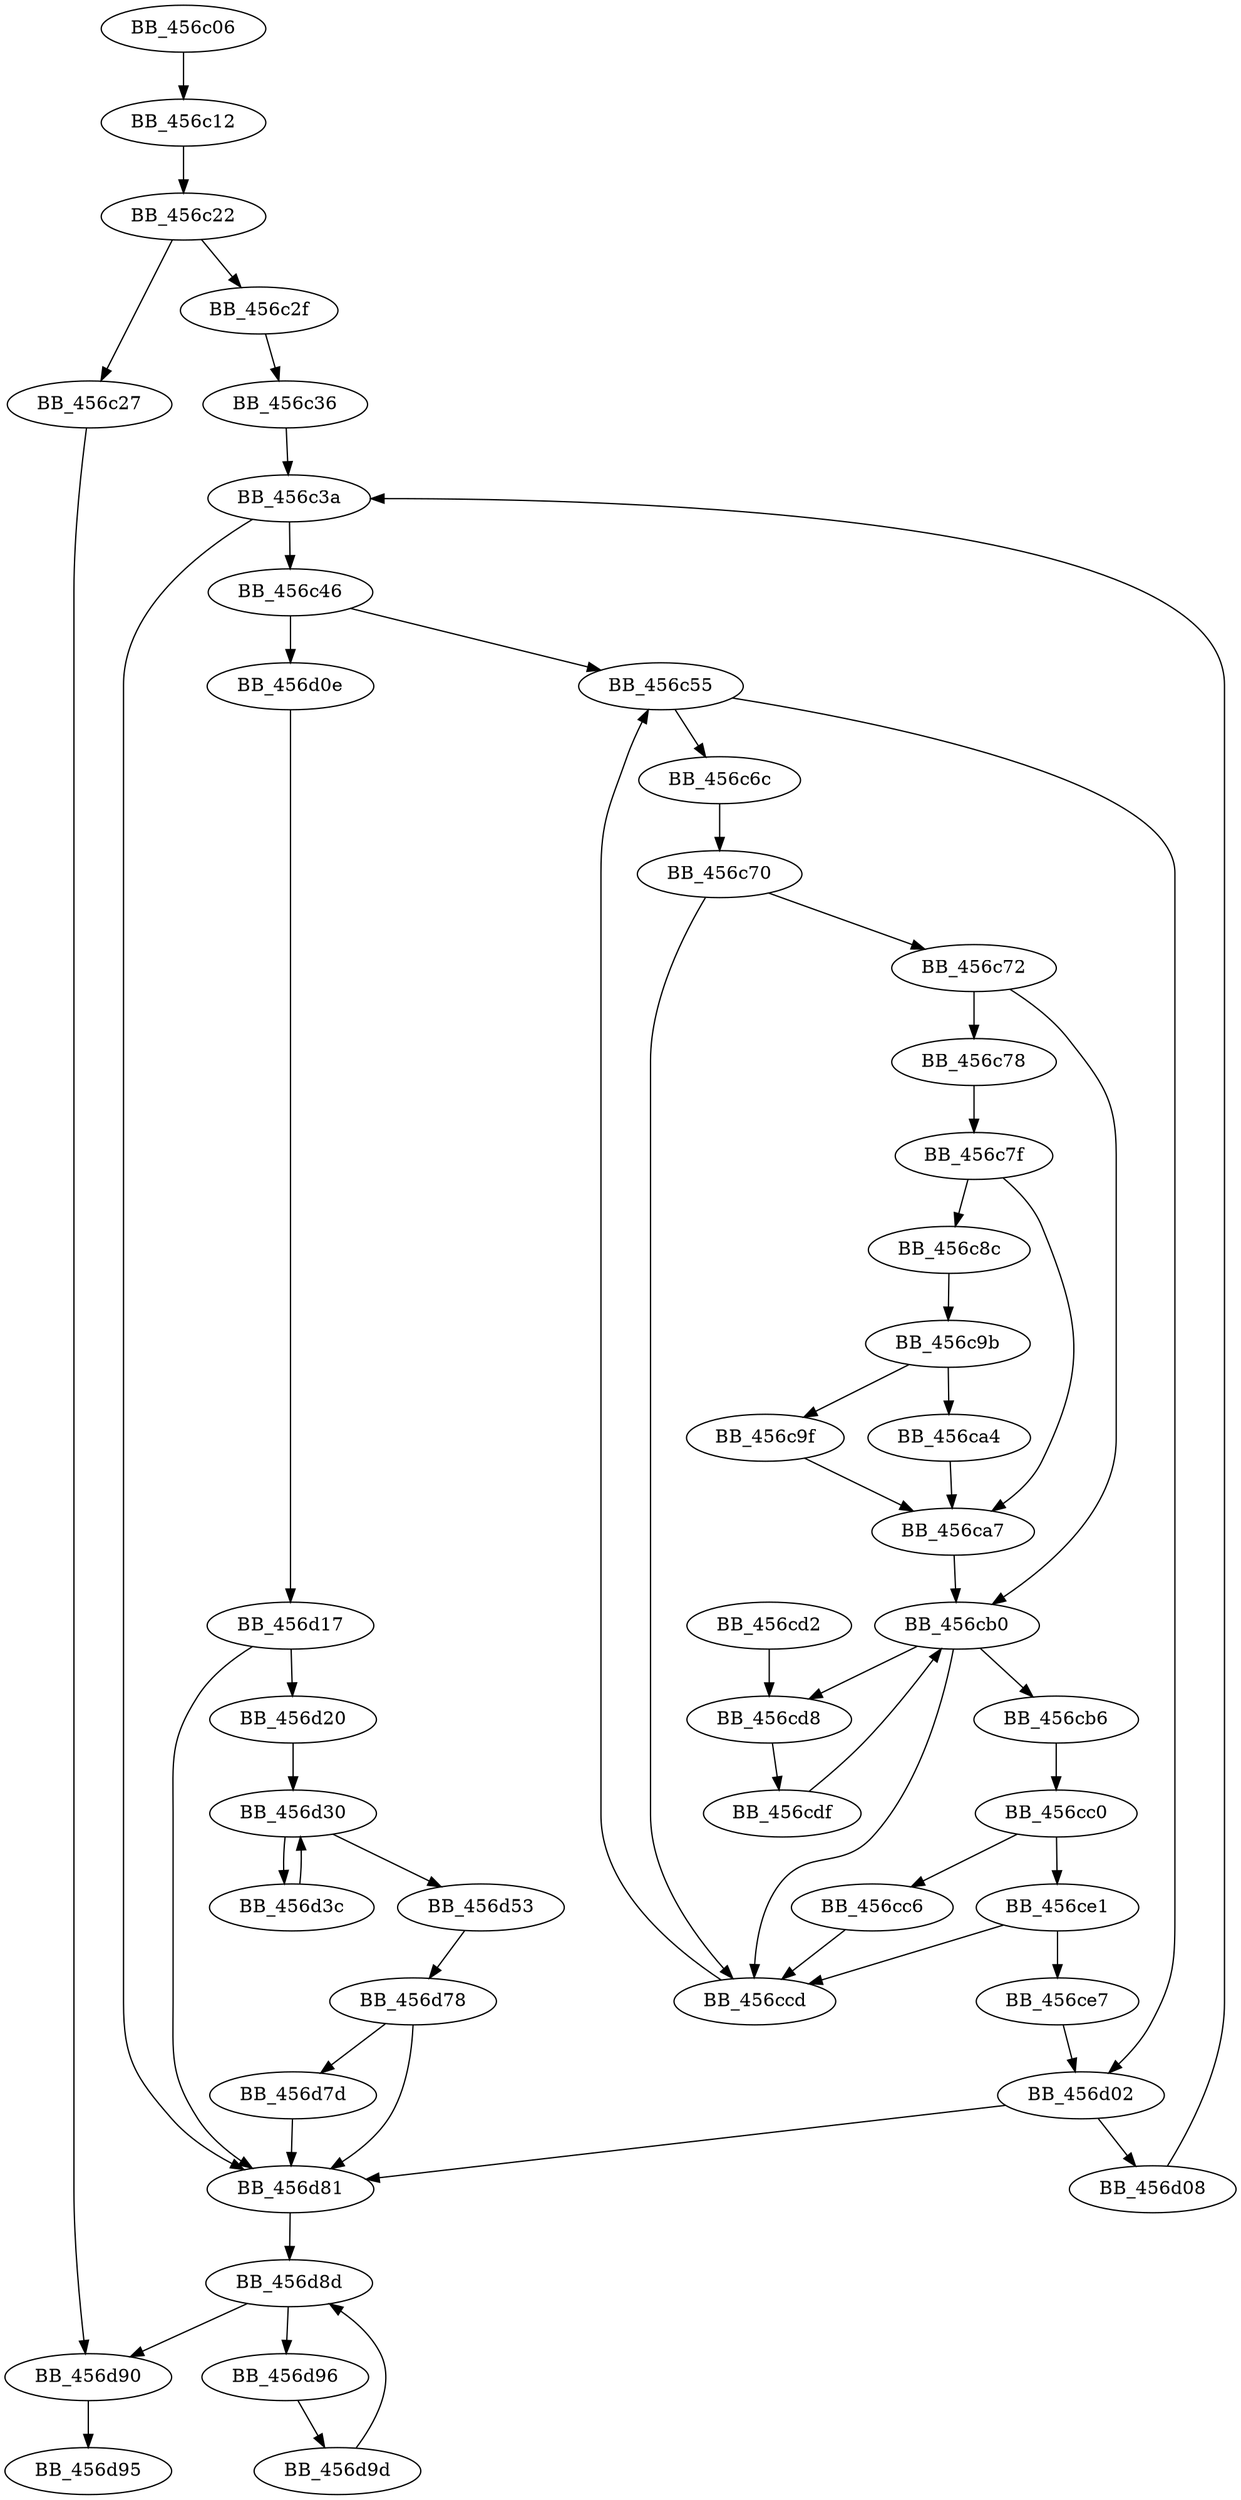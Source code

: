 DiGraph sub_456C06{
BB_456c06->BB_456c12
BB_456c12->BB_456c22
BB_456c22->BB_456c27
BB_456c22->BB_456c2f
BB_456c27->BB_456d90
BB_456c2f->BB_456c36
BB_456c36->BB_456c3a
BB_456c3a->BB_456c46
BB_456c3a->BB_456d81
BB_456c46->BB_456c55
BB_456c46->BB_456d0e
BB_456c55->BB_456c6c
BB_456c55->BB_456d02
BB_456c6c->BB_456c70
BB_456c70->BB_456c72
BB_456c70->BB_456ccd
BB_456c72->BB_456c78
BB_456c72->BB_456cb0
BB_456c78->BB_456c7f
BB_456c7f->BB_456c8c
BB_456c7f->BB_456ca7
BB_456c8c->BB_456c9b
BB_456c9b->BB_456c9f
BB_456c9b->BB_456ca4
BB_456c9f->BB_456ca7
BB_456ca4->BB_456ca7
BB_456ca7->BB_456cb0
BB_456cb0->BB_456cb6
BB_456cb0->BB_456ccd
BB_456cb0->BB_456cd8
BB_456cb6->BB_456cc0
BB_456cc0->BB_456cc6
BB_456cc0->BB_456ce1
BB_456cc6->BB_456ccd
BB_456ccd->BB_456c55
BB_456cd2->BB_456cd8
BB_456cd8->BB_456cdf
BB_456cdf->BB_456cb0
BB_456ce1->BB_456ccd
BB_456ce1->BB_456ce7
BB_456ce7->BB_456d02
BB_456d02->BB_456d08
BB_456d02->BB_456d81
BB_456d08->BB_456c3a
BB_456d0e->BB_456d17
BB_456d17->BB_456d20
BB_456d17->BB_456d81
BB_456d20->BB_456d30
BB_456d30->BB_456d3c
BB_456d30->BB_456d53
BB_456d3c->BB_456d30
BB_456d53->BB_456d78
BB_456d78->BB_456d7d
BB_456d78->BB_456d81
BB_456d7d->BB_456d81
BB_456d81->BB_456d8d
BB_456d8d->BB_456d90
BB_456d8d->BB_456d96
BB_456d90->BB_456d95
BB_456d96->BB_456d9d
BB_456d9d->BB_456d8d
}
